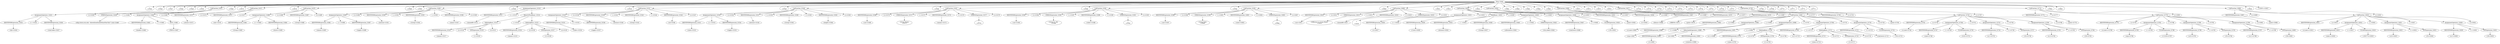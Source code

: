 digraph {

"Prog_52444"->"<
>52445";
"Prog_52444"->"<
>52446";
"Prog_52444"->"<
>52447";
"Prog_52444"->"<
>52448";
"Prog_52444"->"<
>52449";
"Prog_52444"->"<
>52450";
"Prog_52444"->"CallFunction_52451";
"CallFunction_52451"->"AssignmentOpetators_52452";
"AssignmentOpetators_52452"->"IDENTIFIERExpression_52453";
"IDENTIFIERExpression_52453"->"<dat>52454";
"AssignmentOpetators_52452"->"<<->52455";
"AssignmentOpetators_52452"->"IDENTIFIERExpression_52456";
"IDENTIFIERExpression_52456"->"<read.table>52457";
"CallFunction_52451"->"<(>52458";
"CallFunction_52451"->"STRINGExpression_52459";
"STRINGExpression_52459"->"<http://www.uvm.edu/~dhowell/methods8/DataFiles/Tab7-5.dat>52460";
"CallFunction_52451"->"<,>52461";
"CallFunction_52451"->"AssignmentOpetators_52462";
"AssignmentOpetators_52462"->"IDENTIFIERExpression_52463";
"IDENTIFIERExpression_52463"->"<header>52464";
"AssignmentOpetators_52462"->"<=>52465";
"AssignmentOpetators_52462"->"TRUE_52466";
"TRUE_52466"->"<TRUE>52467";
"CallFunction_52451"->"<)>52468";
"Prog_52444"->"<
>52469";
"Prog_52444"->"<
>52470";
"Prog_52444"->"CallFunction_52471";
"CallFunction_52471"->"IDENTIFIERExpression_52472";
"IDENTIFIERExpression_52472"->"<attach>52473";
"CallFunction_52471"->"<(>52474";
"CallFunction_52471"->"IDENTIFIERExpression_52475";
"IDENTIFIERExpression_52475"->"<dat>52476";
"CallFunction_52471"->"<)>52477";
"Prog_52444"->"<
>52478";
"Prog_52444"->"CallFunction_52479";
"CallFunction_52479"->"AssignmentOpetators_52480";
"AssignmentOpetators_52480"->"IDENTIFIERExpression_52481";
"IDENTIFIERExpression_52481"->"<Group>52482";
"AssignmentOpetators_52480"->"<<->52483";
"AssignmentOpetators_52480"->"IDENTIFIERExpression_52484";
"IDENTIFIERExpression_52484"->"<factor>52485";
"CallFunction_52479"->"<(>52486";
"CallFunction_52479"->"IDENTIFIERExpression_52487";
"IDENTIFIERExpression_52487"->"<Group>52488";
"CallFunction_52479"->"<)>52489";
"Prog_52444"->"<
>52490";
"Prog_52444"->"<
>52491";
"Prog_52444"->"CallFunction_52492";
"CallFunction_52492"->"AssignmentOpetators_52493";
"AssignmentOpetators_52493"->"IDENTIFIERExpression_52494";
"IDENTIFIERExpression_52494"->"<means>52495";
"AssignmentOpetators_52493"->"<<->52496";
"AssignmentOpetators_52493"->"IDENTIFIERExpression_52497";
"IDENTIFIERExpression_52497"->"<tapply>52498";
"CallFunction_52492"->"<(>52499";
"CallFunction_52492"->"IDENTIFIERExpression_52500";
"IDENTIFIERExpression_52500"->"<Arousal>52501";
"CallFunction_52492"->"<,>52502";
"CallFunction_52492"->"IDENTIFIERExpression_52503";
"IDENTIFIERExpression_52503"->"<Group>52504";
"CallFunction_52492"->"<,>52505";
"CallFunction_52492"->"IDENTIFIERExpression_52506";
"IDENTIFIERExpression_52506"->"<mean>52507";
"CallFunction_52492"->"<)>52508";
"Prog_52444"->"<
>52509";
"Prog_52444"->"AssignmentOpetators_52510";
"AssignmentOpetators_52510"->"IDENTIFIERExpression_52511";
"IDENTIFIERExpression_52511"->"<meandiff>52512";
"AssignmentOpetators_52510"->"<<->52513";
"AssignmentOpetators_52510"->"MinusOrPlusBinary_52514";
"MinusOrPlusBinary_52514"->"IndexingBasic_52515";
"IndexingBasic_52515"->"IDENTIFIERExpression_52516";
"IDENTIFIERExpression_52516"->"<means>52517";
"IndexingBasic_52515"->"<[>52518";
"IndexingBasic_52515"->"INTExpression_52519";
"INTExpression_52519"->"<1>52520";
"IndexingBasic_52515"->"<]>52521";
"MinusOrPlusBinary_52514"->"<->52522";
"MinusOrPlusBinary_52514"->"IndexingBasic_52523";
"IndexingBasic_52523"->"IDENTIFIERExpression_52524";
"IDENTIFIERExpression_52524"->"<means>52525";
"IndexingBasic_52523"->"<[>52526";
"IndexingBasic_52523"->"INTExpression_52527";
"INTExpression_52527"->"<2>52528";
"IndexingBasic_52523"->"<]>52529";
"Prog_52444"->"<
>52530";
"Prog_52444"->"CallFunction_52531";
"CallFunction_52531"->"AssignmentOpetators_52532";
"AssignmentOpetators_52532"->"IDENTIFIERExpression_52533";
"IDENTIFIERExpression_52533"->"<stdev>52534";
"AssignmentOpetators_52532"->"<<->52535";
"AssignmentOpetators_52532"->"IDENTIFIERExpression_52536";
"IDENTIFIERExpression_52536"->"<tapply>52537";
"CallFunction_52531"->"<(>52538";
"CallFunction_52531"->"IDENTIFIERExpression_52539";
"IDENTIFIERExpression_52539"->"<Arousal>52540";
"CallFunction_52531"->"<,>52541";
"CallFunction_52531"->"IDENTIFIERExpression_52542";
"IDENTIFIERExpression_52542"->"<Group>52543";
"CallFunction_52531"->"<,>52544";
"CallFunction_52531"->"IDENTIFIERExpression_52545";
"IDENTIFIERExpression_52545"->"<sd>52546";
"CallFunction_52531"->"<)>52547";
"Prog_52444"->"<
>52548";
"Prog_52444"->"CallFunction_52549";
"CallFunction_52549"->"AssignmentOpetators_52550";
"AssignmentOpetators_52550"->"IDENTIFIERExpression_52551";
"IDENTIFIERExpression_52551"->"<sizes>52552";
"AssignmentOpetators_52550"->"<<->52553";
"AssignmentOpetators_52550"->"IDENTIFIERExpression_52554";
"IDENTIFIERExpression_52554"->"<tapply>52555";
"CallFunction_52549"->"<(>52556";
"CallFunction_52549"->"IDENTIFIERExpression_52557";
"IDENTIFIERExpression_52557"->"<Arousal>52558";
"CallFunction_52549"->"<,>52559";
"CallFunction_52549"->"IDENTIFIERExpression_52560";
"IDENTIFIERExpression_52560"->"<Group>52561";
"CallFunction_52549"->"<,>52562";
"CallFunction_52549"->"IDENTIFIERExpression_52563";
"IDENTIFIERExpression_52563"->"<length>52564";
"CallFunction_52549"->"<)>52565";
"Prog_52444"->"<
>52566";
"Prog_52444"->"CallFunction_52567";
"CallFunction_52567"->"IDENTIFIERExpression_52568";
"IDENTIFIERExpression_52568"->"<cat>52569";
"CallFunction_52567"->"<(>52570";
"CallFunction_52567"->"STRINGExpression_52571";
"STRINGExpression_52571"->"<Group Means \n>52572";
"CallFunction_52567"->"<,>52573";
"CallFunction_52567"->"IDENTIFIERExpression_52574";
"IDENTIFIERExpression_52574"->"<means>52575";
"CallFunction_52567"->"<,>52576";
"CallFunction_52567"->"STRINGExpression_52577";
"STRINGExpression_52577"->"<\n>52578";
"CallFunction_52567"->"<)>52579";
"Prog_52444"->"<
>52580";
"Prog_52444"->"CallFunction_52581";
"CallFunction_52581"->"IDENTIFIERExpression_52582";
"IDENTIFIERExpression_52582"->"<cat>52583";
"CallFunction_52581"->"<(>52584";
"CallFunction_52581"->"STRINGExpression_52585";
"STRINGExpression_52585"->"<Group St. Dev. \n>52586";
"CallFunction_52581"->"<,>52587";
"CallFunction_52581"->"IDENTIFIERExpression_52588";
"IDENTIFIERExpression_52588"->"<stdev>52589";
"CallFunction_52581"->"<,>52590";
"CallFunction_52581"->"STRINGExpression_52591";
"STRINGExpression_52591"->"<\n>52592";
"CallFunction_52581"->"<)>52593";
"Prog_52444"->"<
>52594";
"Prog_52444"->"CallFunction_52595";
"CallFunction_52595"->"IDENTIFIERExpression_52596";
"IDENTIFIERExpression_52596"->"<cat>52597";
"CallFunction_52595"->"<(>52598";
"CallFunction_52595"->"STRINGExpression_52599";
"STRINGExpression_52599"->"<Group Sizes \n>52600";
"CallFunction_52595"->"<,>52601";
"CallFunction_52595"->"IDENTIFIERExpression_52602";
"IDENTIFIERExpression_52602"->"<sizes>52603";
"CallFunction_52595"->"<,>52604";
"CallFunction_52595"->"STRINGExpression_52605";
"STRINGExpression_52605"->"<\n>52606";
"CallFunction_52595"->"<)>52607";
"Prog_52444"->"<
>52608";
"Prog_52444"->"CallFunction_52609";
"CallFunction_52609"->"IDENTIFIERExpression_52610";
"IDENTIFIERExpression_52610"->"<cat>52611";
"CallFunction_52609"->"<(>52612";
"CallFunction_52609"->"STRINGExpression_52613";
"STRINGExpression_52613"->"<Difference in Group Means \n>52614";
"CallFunction_52609"->"<,>52615";
"CallFunction_52609"->"IDENTIFIERExpression_52616";
"IDENTIFIERExpression_52616"->"<meandiff>52617";
"CallFunction_52609"->"<,>52618";
"CallFunction_52609"->"STRINGExpression_52619";
"STRINGExpression_52619"->"<\n \n>52620";
"CallFunction_52609"->"<)>52621";
"Prog_52444"->"<
>52622";
"Prog_52444"->"<
>52623";
"Prog_52444"->"CallFunction_52624";
"CallFunction_52624"->"AssignmentOpetators_52625";
"AssignmentOpetators_52625"->"IDENTIFIERExpression_52626";
"IDENTIFIERExpression_52626"->"<t>52627";
"AssignmentOpetators_52625"->"<<->52628";
"AssignmentOpetators_52625"->"IDENTIFIERExpression_52629";
"IDENTIFIERExpression_52629"->"<t.test>52630";
"CallFunction_52624"->"<(>52631";
"CallFunction_52624"->"TildeBinary_52632";
"TildeBinary_52632"->"IDENTIFIERExpression_52633";
"IDENTIFIERExpression_52633"->"<Arousal>52634";
"TildeBinary_52632"->"<~>52635";
"TildeBinary_52632"->"IDENTIFIERExpression_52636";
"IDENTIFIERExpression_52636"->"<Group>52637";
"CallFunction_52624"->"<,>52638";
"CallFunction_52624"->"AssignmentOpetators_52639";
"AssignmentOpetators_52639"->"IDENTIFIERExpression_52640";
"IDENTIFIERExpression_52640"->"<alternative>52641";
"AssignmentOpetators_52639"->"<=>52642";
"AssignmentOpetators_52639"->"STRINGExpression_52643";
"STRINGExpression_52643"->"<two.sided>52644";
"CallFunction_52624"->"<,>52645";
"CallFunction_52624"->"AssignmentOpetators_52646";
"AssignmentOpetators_52646"->"IDENTIFIERExpression_52647";
"IDENTIFIERExpression_52647"->"<conf.level>52648";
"AssignmentOpetators_52646"->"<=>52649";
"AssignmentOpetators_52646"->"FLOATExpression_52650";
"FLOATExpression_52650"->"<.95>52651";
"CallFunction_52624"->"<)>52652";
"Prog_52444"->"<
>52653";
"Prog_52444"->"CallFunction_52654";
"CallFunction_52654"->"IDENTIFIERExpression_52655";
"IDENTIFIERExpression_52655"->"<print>52656";
"CallFunction_52654"->"<(>52657";
"CallFunction_52654"->"IDENTIFIERExpression_52658";
"IDENTIFIERExpression_52658"->"<t>52659";
"CallFunction_52654"->"<)>52660";
"Prog_52444"->"<
>52661";
"Prog_52444"->"<
>52662";
"Prog_52444"->"<
>52663";
"Prog_52444"->"<
>52664";
"Prog_52444"->"<
>52665";
"Prog_52444"->"CallFunction_52666";
"CallFunction_52666"->"IDENTIFIERExpression_52667";
"IDENTIFIERExpression_52667"->"<library>52668";
"CallFunction_52666"->"<(>52669";
"CallFunction_52666"->"IDENTIFIERExpression_52670";
"IDENTIFIERExpression_52670"->"<MBESS>52671";
"CallFunction_52666"->"<)>52672";
"Prog_52444"->"<
>52673";
"Prog_52444"->"<
>52674";
"Prog_52444"->"<
>52675";
"Prog_52444"->"<
>52676";
"Prog_52444"->"CallFunction_52677";
"CallFunction_52677"->"IDENTIFIERExpression_52678";
"IDENTIFIERExpression_52678"->"<print>52679";
"CallFunction_52677"->"<(>52680";
"CallFunction_52677"->"CallFunction_52681";
"CallFunction_52681"->"IDENTIFIERExpression_52682";
"IDENTIFIERExpression_52682"->"<ci.smd>52683";
"CallFunction_52681"->"<(>52684";
"CallFunction_52681"->"AssignmentOpetators_52685";
"AssignmentOpetators_52685"->"IDENTIFIERExpression_52686";
"IDENTIFIERExpression_52686"->"<ncp>52687";
"AssignmentOpetators_52685"->"<=>52688";
"AssignmentOpetators_52685"->"DollarAndAtOperators_52689";
"DollarAndAtOperators_52689"->"IDENTIFIERExpression_52690";
"IDENTIFIERExpression_52690"->"<t>52691";
"DollarAndAtOperators_52689"->"<$>52692";
"DollarAndAtOperators_52689"->"IDENTIFIERExpression_52693";
"IDENTIFIERExpression_52693"->"<statistic>52694";
"CallFunction_52681"->"<,>52695";
"CallFunction_52681"->"AssignmentOpetators_52696";
"AssignmentOpetators_52696"->"IDENTIFIERExpression_52697";
"IDENTIFIERExpression_52697"->"<n.1>52698";
"AssignmentOpetators_52696"->"<=>52699";
"AssignmentOpetators_52696"->"IndexingBasic_52700";
"IndexingBasic_52700"->"IDENTIFIERExpression_52701";
"IDENTIFIERExpression_52701"->"<sizes>52702";
"IndexingBasic_52700"->"<[>52703";
"IndexingBasic_52700"->"INTExpression_52704";
"INTExpression_52704"->"<1>52705";
"IndexingBasic_52700"->"<]>52706";
"CallFunction_52681"->"<,>52707";
"CallFunction_52681"->"AssignmentOpetators_52708";
"AssignmentOpetators_52708"->"IDENTIFIERExpression_52709";
"IDENTIFIERExpression_52709"->"<n.2>52710";
"AssignmentOpetators_52708"->"<=>52711";
"AssignmentOpetators_52708"->"IndexingBasic_52712";
"IndexingBasic_52712"->"IDENTIFIERExpression_52713";
"IDENTIFIERExpression_52713"->"<sizes>52714";
"IndexingBasic_52712"->"<[>52715";
"IndexingBasic_52712"->"INTExpression_52716";
"INTExpression_52716"->"<2>52717";
"IndexingBasic_52712"->"<]>52718";
"CallFunction_52681"->"<,>52719";
"CallFunction_52681"->"AssignmentOpetators_52720";
"AssignmentOpetators_52720"->"IDENTIFIERExpression_52721";
"IDENTIFIERExpression_52721"->"<conf.level>52722";
"AssignmentOpetators_52720"->"<=>52723";
"AssignmentOpetators_52720"->"FLOATExpression_52724";
"FLOATExpression_52724"->"<.95>52725";
"CallFunction_52681"->"<)>52726";
"CallFunction_52677"->"<)>52727";
"Prog_52444"->"<
>52728";
"Prog_52444"->"<
>52729";
"Prog_52444"->"<
>52730";
"Prog_52444"->"<
>52731";
"Prog_52444"->"<
>52732";
"Prog_52444"->"<
>52733";
"Prog_52444"->"<
>52734";
"Prog_52444"->"<
>52735";
"Prog_52444"->"<
>52736";
"Prog_52444"->"<
>52737";
"Prog_52444"->"CallFunction_52738";
"CallFunction_52738"->"IDENTIFIERExpression_52739";
"IDENTIFIERExpression_52739"->"<print>52740";
"CallFunction_52738"->"<(>52741";
"CallFunction_52738"->"CallFunction_52742";
"CallFunction_52742"->"IDENTIFIERExpression_52743";
"IDENTIFIERExpression_52743"->"<ci.smd>52744";
"CallFunction_52742"->"<(>52745";
"CallFunction_52742"->"AssignmentOpetators_52746";
"AssignmentOpetators_52746"->"IDENTIFIERExpression_52747";
"IDENTIFIERExpression_52747"->"<smd>52748";
"AssignmentOpetators_52746"->"<=>52749";
"AssignmentOpetators_52746"->"FLOATExpression_52750";
"FLOATExpression_52750"->"<0.62>52751";
"CallFunction_52742"->"<,>52752";
"CallFunction_52742"->"AssignmentOpetators_52753";
"AssignmentOpetators_52753"->"IDENTIFIERExpression_52754";
"IDENTIFIERExpression_52754"->"<n.1>52755";
"AssignmentOpetators_52753"->"<=>52756";
"AssignmentOpetators_52753"->"INTExpression_52757";
"INTExpression_52757"->"<35>52758";
"CallFunction_52742"->"<,>52759";
"CallFunction_52742"->"AssignmentOpetators_52760";
"AssignmentOpetators_52760"->"IDENTIFIERExpression_52761";
"IDENTIFIERExpression_52761"->"<n.2>52762";
"AssignmentOpetators_52760"->"<=>52763";
"AssignmentOpetators_52760"->"INTExpression_52764";
"INTExpression_52764"->"<29>52765";
"CallFunction_52742"->"<)>52766";
"CallFunction_52738"->"<)>52767";
"Prog_52444"->"<
>52768";
"Prog_52444"->"<
>52769";
"Prog_52444"->"<
>52770";
"Prog_52444"->"<
>52771";
"Prog_52444"->"<
>52772";
"Prog_52444"->"<
>52773";
"Prog_52444"->"CallFunction_52774";
"CallFunction_52774"->"IDENTIFIERExpression_52775";
"IDENTIFIERExpression_52775"->"<print>52776";
"CallFunction_52774"->"<(>52777";
"CallFunction_52774"->"CallFunction_52778";
"CallFunction_52778"->"IDENTIFIERExpression_52779";
"IDENTIFIERExpression_52779"->"<ci.smd.c>52780";
"CallFunction_52778"->"<(>52781";
"CallFunction_52778"->"AssignmentOpetators_52782";
"AssignmentOpetators_52782"->"IDENTIFIERExpression_52783";
"IDENTIFIERExpression_52783"->"<ncp>52784";
"AssignmentOpetators_52782"->"<=>52785";
"AssignmentOpetators_52782"->"FLOATExpression_52786";
"FLOATExpression_52786"->"<2.5319>52787";
"CallFunction_52778"->"<,>52788";
"CallFunction_52778"->"AssignmentOpetators_52789";
"AssignmentOpetators_52789"->"IDENTIFIERExpression_52790";
"IDENTIFIERExpression_52790"->"<n.E>52791";
"AssignmentOpetators_52789"->"<=>52792";
"AssignmentOpetators_52789"->"INTExpression_52793";
"INTExpression_52793"->"<35>52794";
"CallFunction_52778"->"<,>52795";
"CallFunction_52778"->"AssignmentOpetators_52796";
"AssignmentOpetators_52796"->"IDENTIFIERExpression_52797";
"IDENTIFIERExpression_52797"->"<n.C>52798";
"AssignmentOpetators_52796"->"<=>52799";
"AssignmentOpetators_52796"->"INTExpression_52800";
"INTExpression_52800"->"<29>52801";
"CallFunction_52778"->"<)>52802";
"CallFunction_52774"->"<)>52803";
"Prog_52444"->"<
>52804";
"Prog_52444"->"<
>52805";
"Prog_52444"->"CallFunction_52806";
"CallFunction_52806"->"IDENTIFIERExpression_52807";
"IDENTIFIERExpression_52807"->"<print>52808";
"CallFunction_52806"->"<(>52809";
"CallFunction_52806"->"CallFunction_52810";
"CallFunction_52810"->"IDENTIFIERExpression_52811";
"IDENTIFIERExpression_52811"->"<ci.smd.c>52812";
"CallFunction_52810"->"<(>52813";
"CallFunction_52810"->"AssignmentOpetators_52814";
"AssignmentOpetators_52814"->"IDENTIFIERExpression_52815";
"IDENTIFIERExpression_52815"->"<smd.c>52816";
"AssignmentOpetators_52814"->"<=>52817";
"AssignmentOpetators_52814"->"FLOATExpression_52818";
"FLOATExpression_52818"->"<.635775>52819";
"CallFunction_52810"->"<,>52820";
"CallFunction_52810"->"AssignmentOpetators_52821";
"AssignmentOpetators_52821"->"IDENTIFIERExpression_52822";
"IDENTIFIERExpression_52822"->"<n.E>52823";
"AssignmentOpetators_52821"->"<=>52824";
"AssignmentOpetators_52821"->"INTExpression_52825";
"INTExpression_52825"->"<35>52826";
"CallFunction_52810"->"<,>52827";
"CallFunction_52810"->"AssignmentOpetators_52828";
"AssignmentOpetators_52828"->"IDENTIFIERExpression_52829";
"IDENTIFIERExpression_52829"->"<n.C>52830";
"AssignmentOpetators_52828"->"<=>52831";
"AssignmentOpetators_52828"->"INTExpression_52832";
"INTExpression_52832"->"<29>52833";
"CallFunction_52810"->"<)>52834";
"CallFunction_52806"->"<)>52835";
"Prog_52444"->"<
>52836";
"Prog_52444"->"<<EOF>>52837";
}
